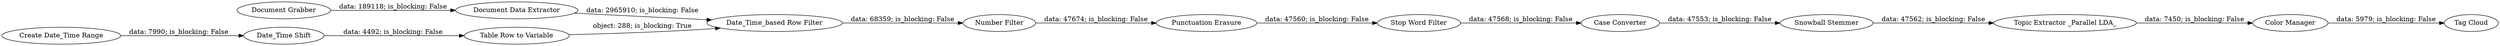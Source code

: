 digraph {
	"-3328464072153417471_38" [label="Snowball Stemmer"]
	"-3328464072153417471_30" [label="Date_Time_based Row Filter"]
	"-3328464072153417471_40" [label="Date_Time Shift"]
	"-3328464072153417471_31" [label="Case Converter"]
	"-3328464072153417471_2" [label="Document Data Extractor"]
	"-3328464072153417471_36" [label="Number Filter"]
	"-3328464072153417471_35" [label="Stop Word Filter"]
	"-3328464072153417471_41" [label="Create Date_Time Range"]
	"-3328464072153417471_1" [label="Document Grabber"]
	"-3328464072153417471_34" [label="Tag Cloud"]
	"-3328464072153417471_39" [label="Topic Extractor _Parallel LDA_"]
	"-3328464072153417471_32" [label="Color Manager"]
	"-3328464072153417471_42" [label="Table Row to Variable"]
	"-3328464072153417471_37" [label="Punctuation Erasure"]
	"-3328464072153417471_38" -> "-3328464072153417471_39" [label="data: 47562; is_blocking: False"]
	"-3328464072153417471_31" -> "-3328464072153417471_38" [label="data: 47553; is_blocking: False"]
	"-3328464072153417471_40" -> "-3328464072153417471_42" [label="data: 4492; is_blocking: False"]
	"-3328464072153417471_36" -> "-3328464072153417471_37" [label="data: 47674; is_blocking: False"]
	"-3328464072153417471_42" -> "-3328464072153417471_30" [label="object: 288; is_blocking: True"]
	"-3328464072153417471_1" -> "-3328464072153417471_2" [label="data: 189118; is_blocking: False"]
	"-3328464072153417471_37" -> "-3328464072153417471_35" [label="data: 47560; is_blocking: False"]
	"-3328464072153417471_2" -> "-3328464072153417471_30" [label="data: 2965910; is_blocking: False"]
	"-3328464072153417471_30" -> "-3328464072153417471_36" [label="data: 68359; is_blocking: False"]
	"-3328464072153417471_32" -> "-3328464072153417471_34" [label="data: 5979; is_blocking: False"]
	"-3328464072153417471_39" -> "-3328464072153417471_32" [label="data: 7450; is_blocking: False"]
	"-3328464072153417471_35" -> "-3328464072153417471_31" [label="data: 47568; is_blocking: False"]
	"-3328464072153417471_41" -> "-3328464072153417471_40" [label="data: 7990; is_blocking: False"]
	rankdir=LR
}

